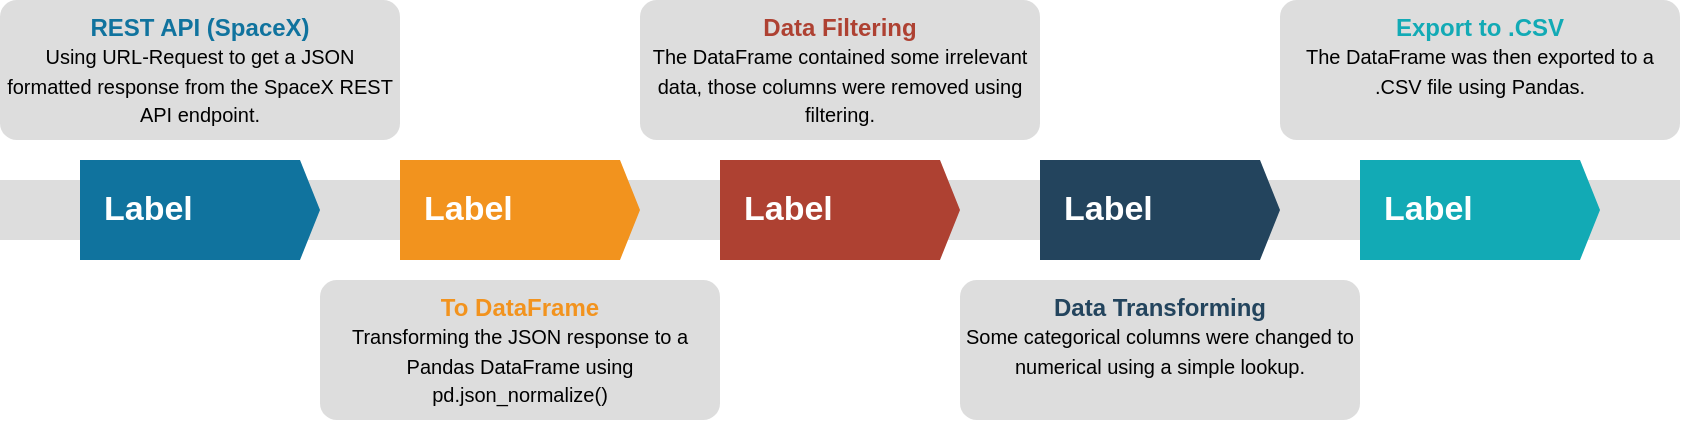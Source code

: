 <mxfile version="14.9.6" type="device"><diagram id="h3HoEA0Qp9RwlKKUfwpa" name="Page-1"><mxGraphModel dx="2035" dy="685" grid="1" gridSize="10" guides="1" tooltips="1" connect="1" arrows="1" fold="1" page="1" pageScale="1" pageWidth="850" pageHeight="1100" math="0" shadow="0"><root><mxCell id="0"/><mxCell id="1" parent="0"/><mxCell id="VLU3JO2RknNXXgjg6jl_-49" value="" style="fillColor=#dddddd;rounded=0;strokeColor=none;" vertex="1" parent="1"><mxGeometry x="-40" y="700" width="840" height="30" as="geometry"/></mxCell><mxCell id="VLU3JO2RknNXXgjg6jl_-50" value="Label" style="shape=mxgraph.infographic.ribbonSimple;notch1=0;notch2=10;notch=0;html=1;fillColor=#10739E;strokeColor=none;shadow=0;fontSize=17;fontColor=#FFFFFF;align=left;spacingLeft=10;fontStyle=1;" vertex="1" parent="1"><mxGeometry y="690" width="120" height="50" as="geometry"/></mxCell><mxCell id="VLU3JO2RknNXXgjg6jl_-51" value="Label" style="shape=mxgraph.infographic.ribbonSimple;notch1=0;notch2=10;notch=0;html=1;fillColor=#F2931E;strokeColor=none;shadow=0;fontSize=17;fontColor=#FFFFFF;align=left;spacingLeft=10;fontStyle=1;" vertex="1" parent="1"><mxGeometry x="160" y="690" width="120" height="50" as="geometry"/></mxCell><mxCell id="VLU3JO2RknNXXgjg6jl_-52" value="Label" style="shape=mxgraph.infographic.ribbonSimple;notch1=0;notch2=10;notch=0;html=1;fillColor=#AE4132;strokeColor=none;shadow=0;fontSize=17;fontColor=#FFFFFF;align=left;spacingLeft=10;fontStyle=1;" vertex="1" parent="1"><mxGeometry x="320" y="690" width="120" height="50" as="geometry"/></mxCell><mxCell id="VLU3JO2RknNXXgjg6jl_-53" value="Label" style="shape=mxgraph.infographic.ribbonSimple;notch1=0;notch2=10;notch=0;html=1;fillColor=#23445D;strokeColor=none;shadow=0;fontSize=17;fontColor=#FFFFFF;align=left;spacingLeft=10;fontStyle=1;" vertex="1" parent="1"><mxGeometry x="480" y="690" width="120" height="50" as="geometry"/></mxCell><mxCell id="VLU3JO2RknNXXgjg6jl_-54" value="Label" style="shape=mxgraph.infographic.ribbonSimple;notch1=0;notch2=10;notch=0;html=1;fillColor=#12AAB5;strokeColor=none;shadow=0;fontSize=17;fontColor=#FFFFFF;align=left;spacingLeft=10;fontStyle=1;" vertex="1" parent="1"><mxGeometry x="640" y="690" width="120" height="50" as="geometry"/></mxCell><mxCell id="VLU3JO2RknNXXgjg6jl_-55" value="&lt;font&gt;&lt;font color=&quot;#10739e&quot;&gt;&lt;b&gt;REST API (SpaceX)&lt;/b&gt;&lt;/font&gt;&lt;br&gt;&lt;font size=&quot;1&quot;&gt;Using URL-Request to get a JSON formatted response from the SpaceX REST API endpoint.&lt;/font&gt;&lt;br&gt;&lt;/font&gt;" style="rounded=1;strokeColor=none;fillColor=#DDDDDD;align=center;arcSize=12;verticalAlign=top;whiteSpace=wrap;html=1;fontSize=12;" vertex="1" parent="1"><mxGeometry x="-40" y="610" width="200" height="70" as="geometry"/></mxCell><mxCell id="VLU3JO2RknNXXgjg6jl_-56" value="&lt;font&gt;&lt;font style=&quot;font-size: 12px&quot; color=&quot;#F2931E&quot;&gt;&lt;b&gt;To DataFrame&lt;/b&gt;&lt;/font&gt;&lt;br&gt;&lt;font size=&quot;1&quot;&gt;Transforming the JSON response to a Pandas DataFrame using pd.json_normalize()&lt;/font&gt;&lt;br&gt;&lt;/font&gt;" style="rounded=1;strokeColor=none;fillColor=#DDDDDD;align=center;arcSize=12;verticalAlign=top;whiteSpace=wrap;html=1;fontSize=12;" vertex="1" parent="1"><mxGeometry x="120" y="750" width="200" height="70" as="geometry"/></mxCell><mxCell id="VLU3JO2RknNXXgjg6jl_-57" value="&lt;font&gt;&lt;font style=&quot;font-size: 12px&quot; color=&quot;#AE4132&quot;&gt;&lt;b&gt;Data Filtering&lt;/b&gt;&lt;/font&gt;&lt;br&gt;&lt;font size=&quot;1&quot;&gt;The DataFrame contained some irrelevant data, those columns were removed using filtering.&lt;/font&gt;&lt;br&gt;&lt;/font&gt;" style="rounded=1;strokeColor=none;fillColor=#DDDDDD;align=center;arcSize=12;verticalAlign=top;whiteSpace=wrap;html=1;fontSize=12;" vertex="1" parent="1"><mxGeometry x="280" y="610" width="200" height="70" as="geometry"/></mxCell><mxCell id="VLU3JO2RknNXXgjg6jl_-58" value="&lt;font&gt;&lt;font style=&quot;font-size: 12px&quot; color=&quot;#23445D&quot;&gt;&lt;b&gt;Data Transforming&lt;/b&gt;&lt;/font&gt;&lt;br&gt;&lt;font size=&quot;1&quot;&gt;Some categorical columns were changed to numerical using a simple lookup.&lt;/font&gt;&lt;br&gt;&lt;/font&gt;" style="rounded=1;strokeColor=none;fillColor=#DDDDDD;align=center;arcSize=12;verticalAlign=top;whiteSpace=wrap;html=1;fontSize=12;" vertex="1" parent="1"><mxGeometry x="440" y="750" width="200" height="70" as="geometry"/></mxCell><mxCell id="VLU3JO2RknNXXgjg6jl_-59" value="&lt;font&gt;&lt;font style=&quot;font-size: 12px&quot; color=&quot;#12AAB5&quot;&gt;&lt;b&gt;Export to .CSV&lt;/b&gt;&lt;/font&gt;&lt;br&gt;&lt;font size=&quot;1&quot;&gt;The DataFrame was then exported to a .CSV file using Pandas.&lt;/font&gt;&lt;br&gt;&lt;/font&gt;" style="rounded=1;strokeColor=none;fillColor=#DDDDDD;align=center;arcSize=12;verticalAlign=top;whiteSpace=wrap;html=1;fontSize=12;" vertex="1" parent="1"><mxGeometry x="600" y="610" width="200" height="70" as="geometry"/></mxCell></root></mxGraphModel></diagram></mxfile>